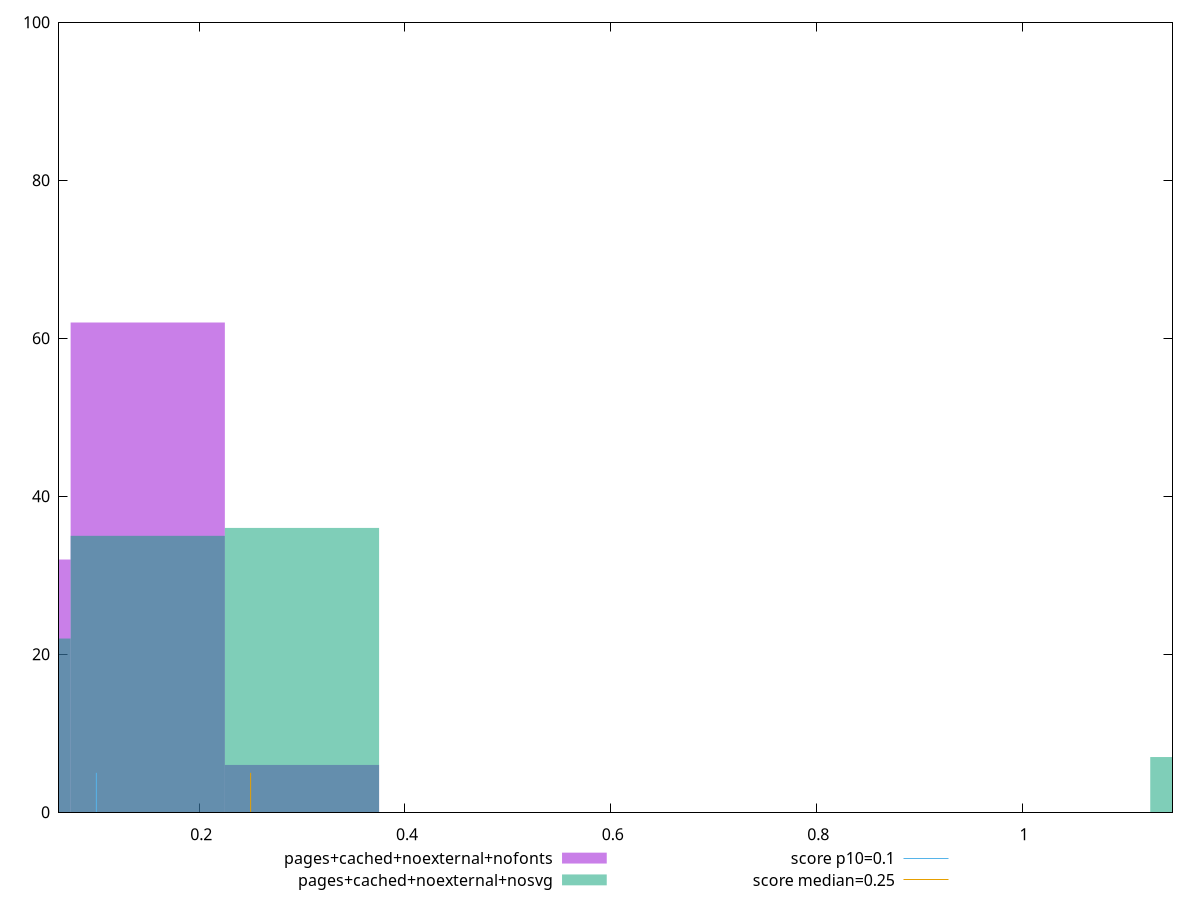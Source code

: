 reset

$pagesCachedNoexternalNofonts <<EOF
0.1499477896567608 62
0 32
0.2998955793135216 6
EOF

$pagesCachedNoexternalNosvg <<EOF
0 22
0.1499477896567608 35
0.2998955793135216 36
1.1995823172540865 7
EOF

set key outside below
set boxwidth 0.1499477896567608
set xrange [0.0636767578125:1.1462412516276042]
set yrange [0:100]
set style fill transparent solid 0.5 noborder

set parametric
set terminal svg size 640, 500 enhanced background rgb 'white'
set output "report_00007_2020-12-11T15:55:29.892Z/cumulative-layout-shift/comparison/histogram/6_vs_7.svg"

plot $pagesCachedNoexternalNofonts title "pages+cached+noexternal+nofonts" with boxes, \
     $pagesCachedNoexternalNosvg title "pages+cached+noexternal+nosvg" with boxes, \
     0.1,t title "score p10=0.1", \
     0.25,t title "score median=0.25"

reset
